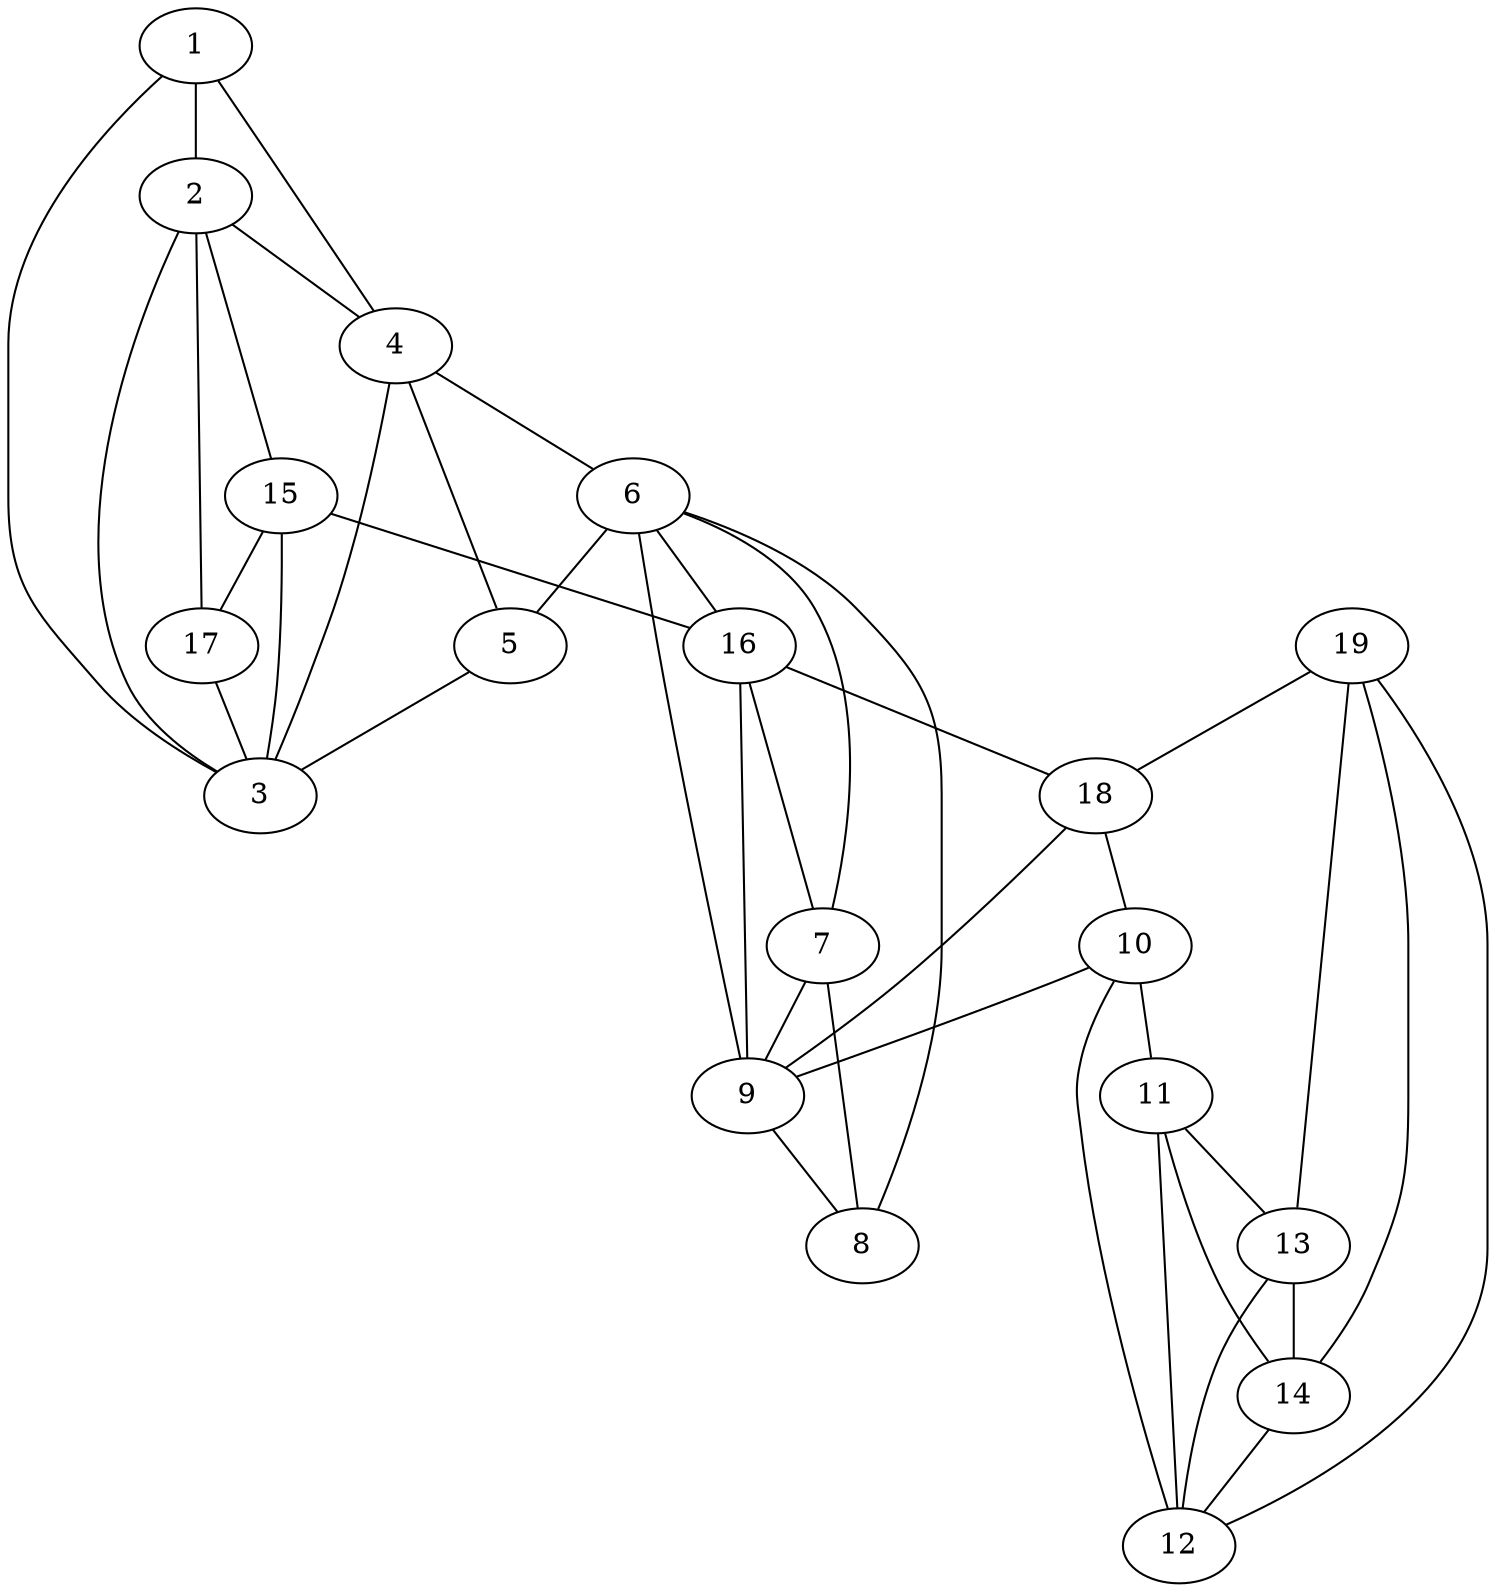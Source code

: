 graph pdb1p5z {
	1	 [aaLength=7,
		sequence=IAAGKST,
		type=0];
	2	 [aaLength=6,
		sequence=FVNILK,
		type=0];
	1 -- 2	 [distance0="13.66934",
		frequency=1,
		type0=1];
	4	 [aaLength=9,
		sequence=NGGNVLQMM,
		type=0];
	1 -- 4	 [distance0="53.33018",
		frequency=1,
		type0=3];
	3	 [aaLength=6,
		sequence=VPEPVA,
		type=0];
	2 -- 3	 [distance0="24.51077",
		frequency=1,
		type0=2];
	2 -- 4	 [distance0="52.18403",
		frequency=1,
		type0=3];
	15	 [aaLength=4,
		sequence=CEDW,
		type=1];
	2 -- 15	 [distance0="2.0",
		frequency=1,
		type0=4];
	3 -- 1	 [distance0="24.45847",
		frequency=1,
		type0=1];
	6	 [aaLength=6,
		sequence=SLNGKL,
		type=0];
	4 -- 6	 [distance0="49.12062",
		frequency=1,
		type0=3];
	4 -- 3	 [distance0="29.26126",
		frequency=1,
		type0=2];
	5	 [aaLength=26,
		sequence=MYEKPERWSFTFQTYACLSRIRAQLA,
		type=0];
	4 -- 5	 [distance0="14.93746",
		distance1="0.0",
		frequency=2,
		type0=1,
		type1=5];
	5 -- 3	 [distance0="35.18248",
		frequency=1,
		type0=2];
	7	 [aaLength=8,
		sequence=FERSVYSD,
		type=0];
	6 -- 7	 [distance0="25.43863",
		frequency=1,
		type0=1];
	6 -- 5	 [distance0="35.19171",
		frequency=1,
		type0=2];
	8	 [aaLength=9,
		sequence=DRYIFASNL,
		type=0];
	6 -- 8	 [distance0="37.8984",
		frequency=1,
		type0=3];
	16	 [aaLength=5,
		sequence=EKPVL,
		type=1];
	6 -- 16	 [distance0="3.0",
		frequency=1,
		type0=4];
	9	 [aaLength=24,
		sequence=ECMNETEWTIYQDWHDWMNNQFGQ,
		type=0];
	7 -- 9	 [distance0="22.05363",
		frequency=1,
		type0=2];
	7 -- 8	 [distance0="12.46747",
		distance1="0.0",
		frequency=2,
		type0=1,
		type1=5];
	9 -- 6	 [distance0="41.99164",
		frequency=1,
		type0=3];
	9 -- 8	 [distance0="18.78659",
		frequency=1,
		type0=1];
	10	 [aaLength=13,
		sequence=LQATPETCLHRIY,
		type=0];
	10 -- 9	 [distance0="46.32068",
		frequency=1,
		type0=3];
	11	 [aaLength=5,
		sequence=LRGRN,
		type=0];
	10 -- 11	 [distance0="17.11599",
		distance1="0.0",
		frequency=2,
		type0=1,
		type1=5];
	12	 [aaLength=17,
		sequence=QGIPLEYLEKLHYKHES,
		type=0];
	10 -- 12	 [distance0="23.15978",
		frequency=1,
		type0=2];
	13	 [aaLength=7,
		sequence=KTNFDYL,
		type=0];
	11 -- 13	 [distance0="39.08606",
		frequency=1,
		type0=3];
	11 -- 12	 [distance0="9.099428",
		distance1="2.0",
		frequency=2,
		type0=1,
		type1=4];
	13 -- 12	 [distance0="30.48844",
		frequency=1,
		type0=2];
	14	 [aaLength=19,
		sequence=VNEDFKDKYESLVEKVKEF,
		type=0];
	13 -- 14	 [distance0="27.94281",
		frequency=1,
		type0=1];
	14 -- 11	 [distance0="54.86276",
		frequency=1,
		type0=3];
	14 -- 12	 [distance0="46.20752",
		frequency=1,
		type0=2];
	15 -- 3	 [distance0="79.1906",
		distance1="2.0",
		frequency=2,
		type0=3,
		type1=4];
	17	 [aaLength=6,
		sequence=TRIKKI,
		type=1];
	15 -- 17	 [distance0="26.0",
		frequency=1,
		type0=1];
	15 -- 16	 [distance0="75.0",
		frequency=1,
		type0=2];
	16 -- 7	 [distance0="72.64596",
		distance1="1.0",
		frequency=2,
		type0=3,
		type1=4];
	16 -- 9	 [distance0="66.11613",
		frequency=1,
		type0=2];
	18	 [aaLength=6,
		sequence=ELDGII,
		type=1];
	16 -- 18	 [distance0="51.0",
		frequency=1,
		type0=1];
	17 -- 2	 [distance0="89.1652",
		distance1="12.0",
		frequency=2,
		type0=3,
		type1=4];
	17 -- 3	 [distance0="85.20065",
		frequency=1,
		type0=2];
	18 -- 9	 [distance0="66.5007",
		frequency=1,
		type0=3];
	18 -- 10	 [distance0="1.0",
		frequency=1,
		type0=4];
	19	 [aaLength=5,
		sequence=EVPIL,
		type=1];
	19 -- 13	 [distance0="70.11069",
		frequency=1,
		type0=2];
	19 -- 12	 [distance0="87.5158",
		frequency=1,
		type0=3];
	19 -- 14	 [distance0="3.0",
		frequency=1,
		type0=4];
	19 -- 18	 [distance0="59.0",
		frequency=1,
		type0=1];
}
